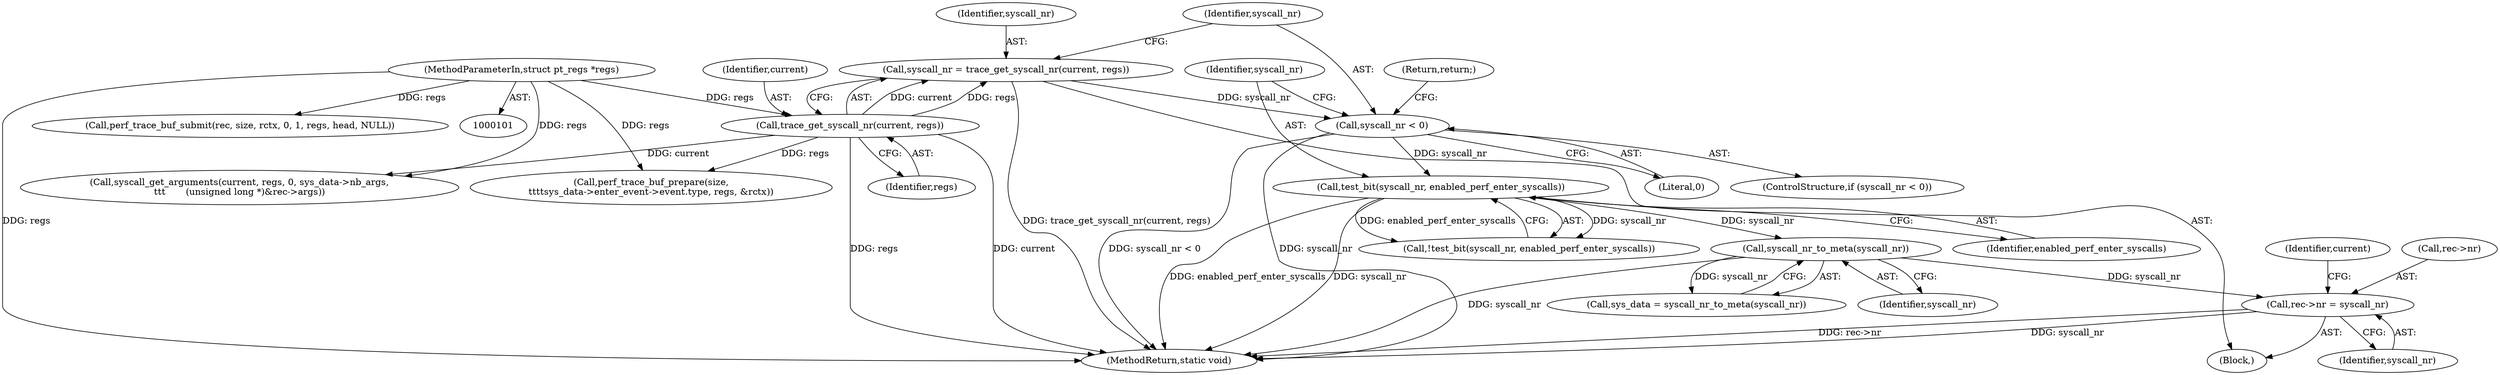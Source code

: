 digraph "0_linux_086ba77a6db00ed858ff07451bedee197df868c9_1@pointer" {
"1000193" [label="(Call,rec->nr = syscall_nr)"];
"1000130" [label="(Call,syscall_nr_to_meta(syscall_nr))"];
"1000124" [label="(Call,test_bit(syscall_nr, enabled_perf_enter_syscalls))"];
"1000118" [label="(Call,syscall_nr < 0)"];
"1000112" [label="(Call,syscall_nr = trace_get_syscall_nr(current, regs))"];
"1000114" [label="(Call,trace_get_syscall_nr(current, regs))"];
"1000103" [label="(MethodParameterIn,struct pt_regs *regs)"];
"1000118" [label="(Call,syscall_nr < 0)"];
"1000125" [label="(Identifier,syscall_nr)"];
"1000198" [label="(Call,syscall_get_arguments(current, regs, 0, sys_data->nb_args,\n\t\t\t       (unsigned long *)&rec->args))"];
"1000113" [label="(Identifier,syscall_nr)"];
"1000220" [label="(MethodReturn,static void)"];
"1000103" [label="(MethodParameterIn,struct pt_regs *regs)"];
"1000119" [label="(Identifier,syscall_nr)"];
"1000199" [label="(Identifier,current)"];
"1000130" [label="(Call,syscall_nr_to_meta(syscall_nr))"];
"1000116" [label="(Identifier,regs)"];
"1000194" [label="(Call,rec->nr)"];
"1000131" [label="(Identifier,syscall_nr)"];
"1000197" [label="(Identifier,syscall_nr)"];
"1000114" [label="(Call,trace_get_syscall_nr(current, regs))"];
"1000115" [label="(Identifier,current)"];
"1000128" [label="(Call,sys_data = syscall_nr_to_meta(syscall_nr))"];
"1000123" [label="(Call,!test_bit(syscall_nr, enabled_perf_enter_syscalls))"];
"1000120" [label="(Literal,0)"];
"1000126" [label="(Identifier,enabled_perf_enter_syscalls)"];
"1000193" [label="(Call,rec->nr = syscall_nr)"];
"1000211" [label="(Call,perf_trace_buf_submit(rec, size, rctx, 0, 1, regs, head, NULL))"];
"1000124" [label="(Call,test_bit(syscall_nr, enabled_perf_enter_syscalls))"];
"1000105" [label="(Block,)"];
"1000121" [label="(Return,return;)"];
"1000117" [label="(ControlStructure,if (syscall_nr < 0))"];
"1000112" [label="(Call,syscall_nr = trace_get_syscall_nr(current, regs))"];
"1000177" [label="(Call,perf_trace_buf_prepare(size,\n\t\t\t\tsys_data->enter_event->event.type, regs, &rctx))"];
"1000193" -> "1000105"  [label="AST: "];
"1000193" -> "1000197"  [label="CFG: "];
"1000194" -> "1000193"  [label="AST: "];
"1000197" -> "1000193"  [label="AST: "];
"1000199" -> "1000193"  [label="CFG: "];
"1000193" -> "1000220"  [label="DDG: rec->nr"];
"1000193" -> "1000220"  [label="DDG: syscall_nr"];
"1000130" -> "1000193"  [label="DDG: syscall_nr"];
"1000130" -> "1000128"  [label="AST: "];
"1000130" -> "1000131"  [label="CFG: "];
"1000131" -> "1000130"  [label="AST: "];
"1000128" -> "1000130"  [label="CFG: "];
"1000130" -> "1000220"  [label="DDG: syscall_nr"];
"1000130" -> "1000128"  [label="DDG: syscall_nr"];
"1000124" -> "1000130"  [label="DDG: syscall_nr"];
"1000124" -> "1000123"  [label="AST: "];
"1000124" -> "1000126"  [label="CFG: "];
"1000125" -> "1000124"  [label="AST: "];
"1000126" -> "1000124"  [label="AST: "];
"1000123" -> "1000124"  [label="CFG: "];
"1000124" -> "1000220"  [label="DDG: enabled_perf_enter_syscalls"];
"1000124" -> "1000220"  [label="DDG: syscall_nr"];
"1000124" -> "1000123"  [label="DDG: syscall_nr"];
"1000124" -> "1000123"  [label="DDG: enabled_perf_enter_syscalls"];
"1000118" -> "1000124"  [label="DDG: syscall_nr"];
"1000118" -> "1000117"  [label="AST: "];
"1000118" -> "1000120"  [label="CFG: "];
"1000119" -> "1000118"  [label="AST: "];
"1000120" -> "1000118"  [label="AST: "];
"1000121" -> "1000118"  [label="CFG: "];
"1000125" -> "1000118"  [label="CFG: "];
"1000118" -> "1000220"  [label="DDG: syscall_nr < 0"];
"1000118" -> "1000220"  [label="DDG: syscall_nr"];
"1000112" -> "1000118"  [label="DDG: syscall_nr"];
"1000112" -> "1000105"  [label="AST: "];
"1000112" -> "1000114"  [label="CFG: "];
"1000113" -> "1000112"  [label="AST: "];
"1000114" -> "1000112"  [label="AST: "];
"1000119" -> "1000112"  [label="CFG: "];
"1000112" -> "1000220"  [label="DDG: trace_get_syscall_nr(current, regs)"];
"1000114" -> "1000112"  [label="DDG: current"];
"1000114" -> "1000112"  [label="DDG: regs"];
"1000114" -> "1000116"  [label="CFG: "];
"1000115" -> "1000114"  [label="AST: "];
"1000116" -> "1000114"  [label="AST: "];
"1000114" -> "1000220"  [label="DDG: regs"];
"1000114" -> "1000220"  [label="DDG: current"];
"1000103" -> "1000114"  [label="DDG: regs"];
"1000114" -> "1000177"  [label="DDG: regs"];
"1000114" -> "1000198"  [label="DDG: current"];
"1000103" -> "1000101"  [label="AST: "];
"1000103" -> "1000220"  [label="DDG: regs"];
"1000103" -> "1000177"  [label="DDG: regs"];
"1000103" -> "1000198"  [label="DDG: regs"];
"1000103" -> "1000211"  [label="DDG: regs"];
}

